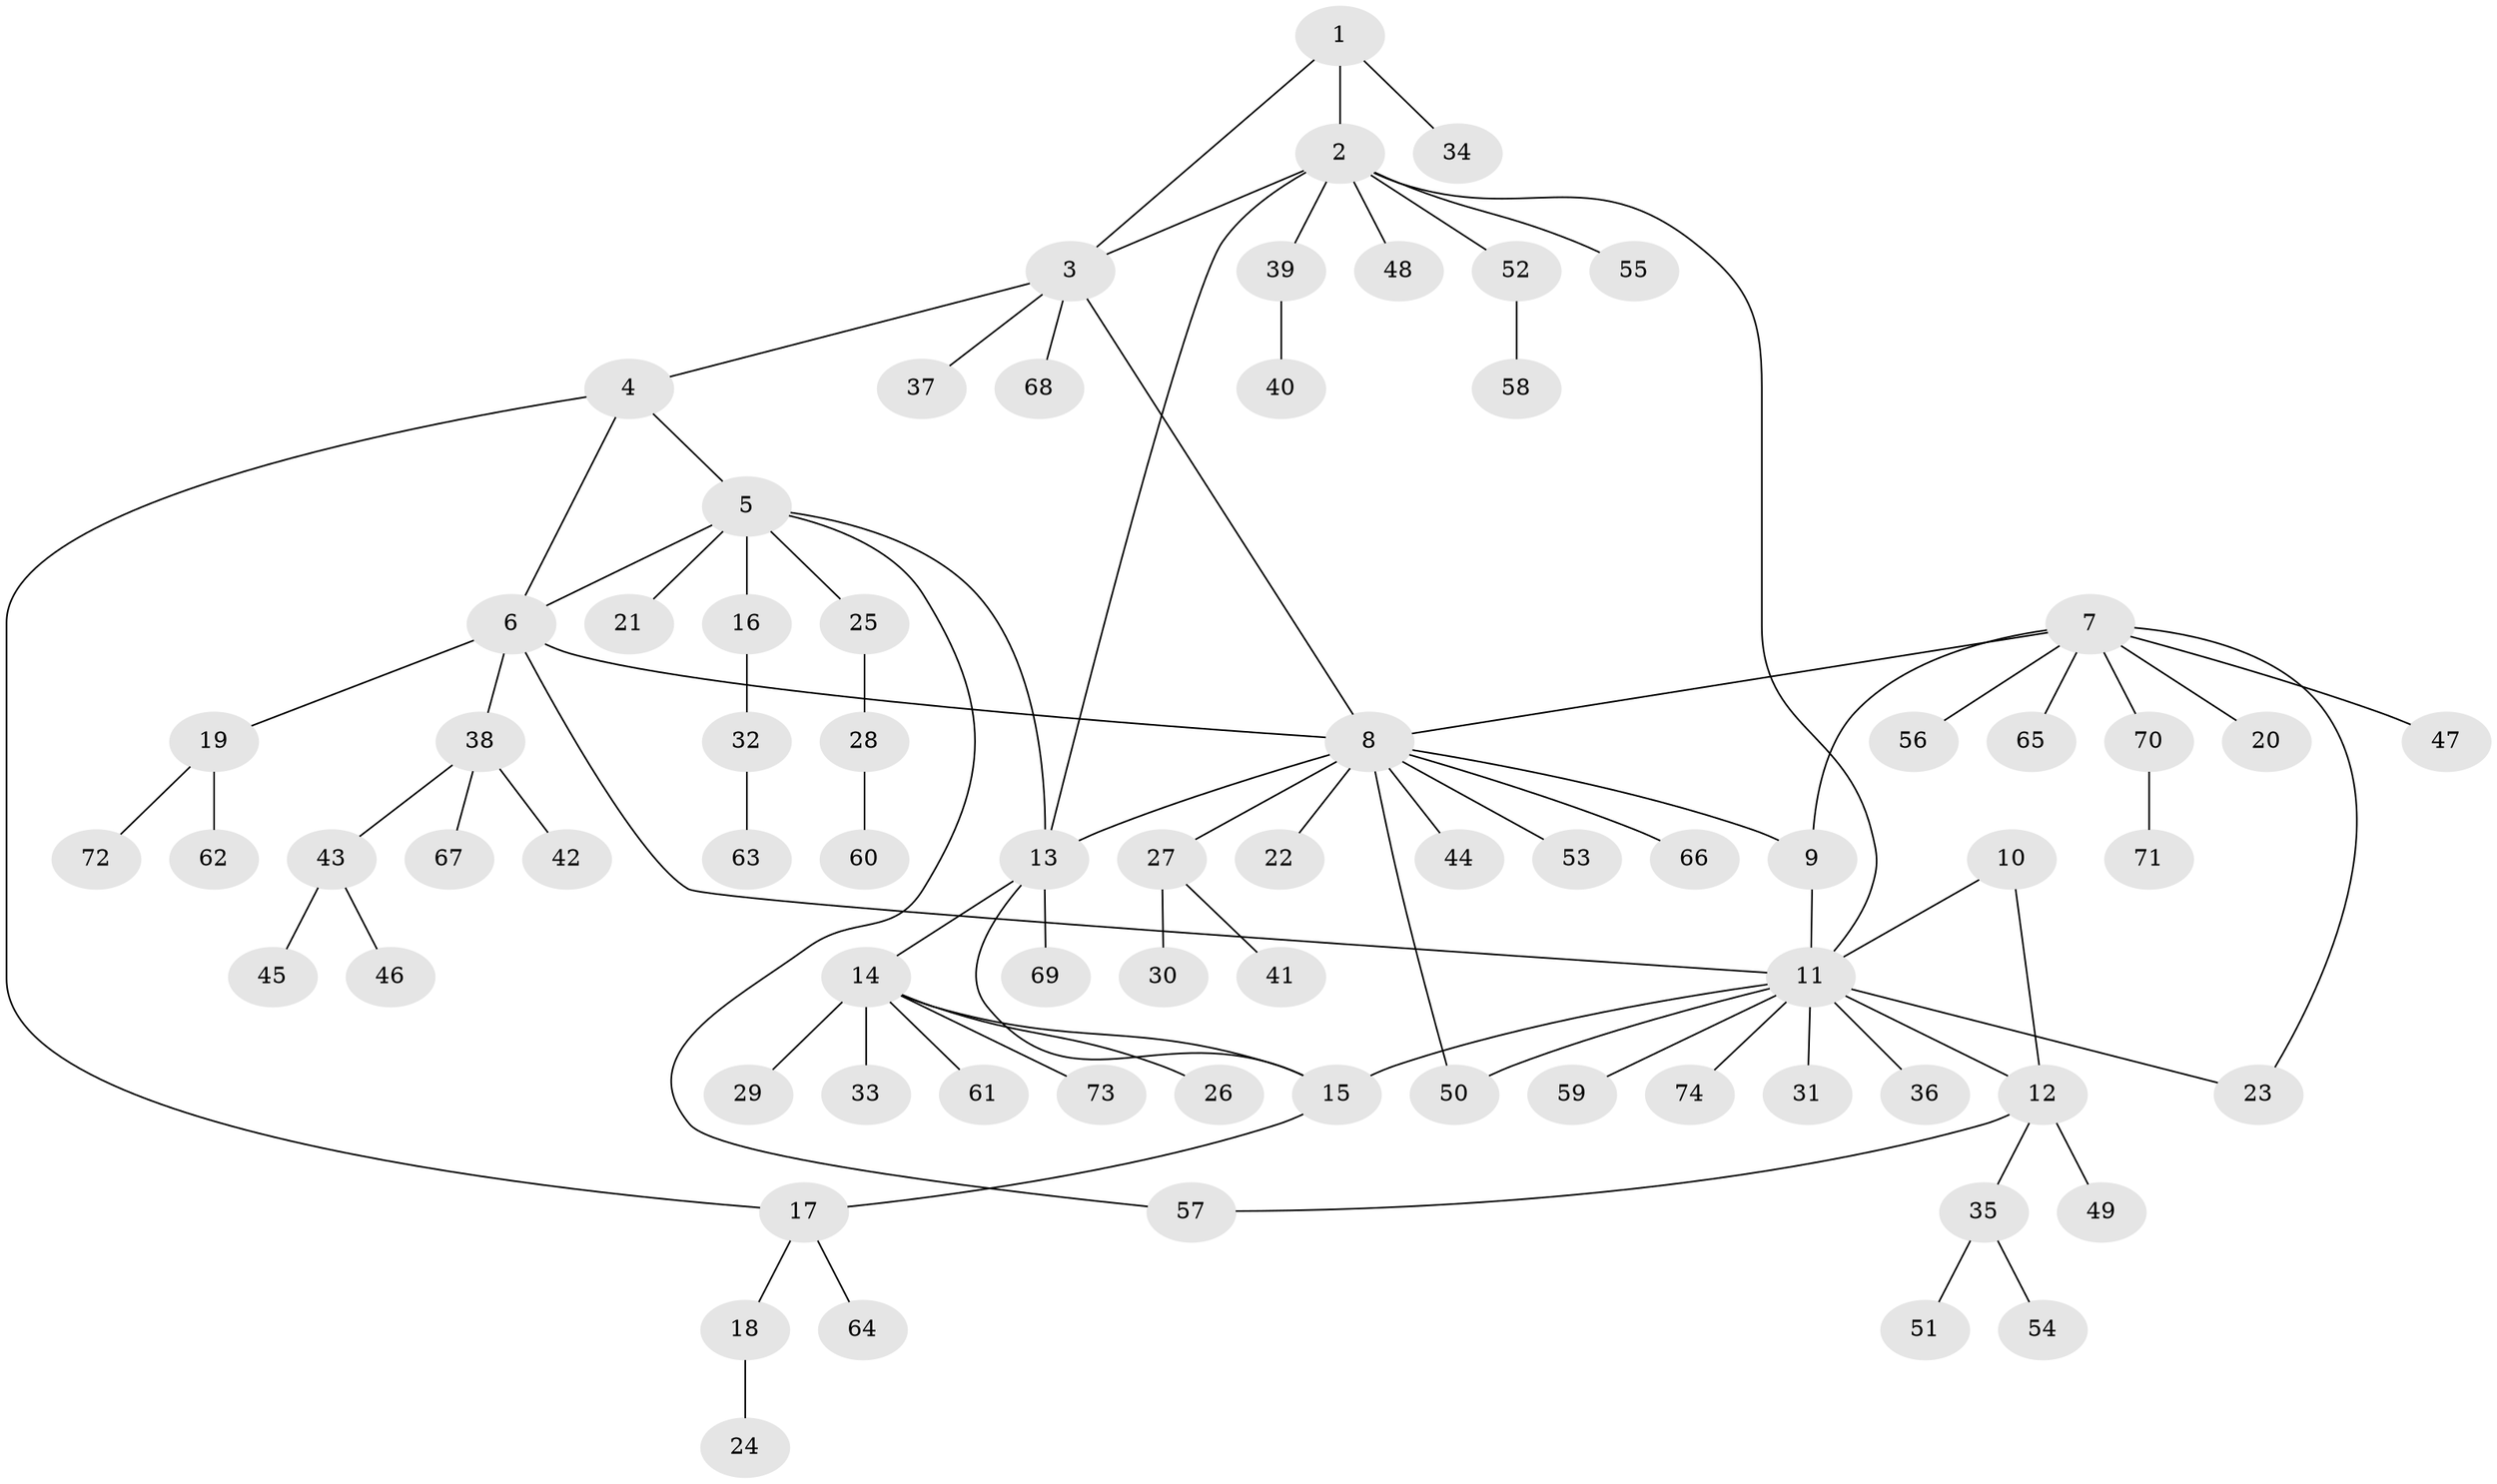 // coarse degree distribution, {6: 0.06818181818181818, 12: 0.022727272727272728, 9: 0.022727272727272728, 4: 0.022727272727272728, 10: 0.022727272727272728, 1: 0.7727272727272727, 7: 0.022727272727272728, 2: 0.045454545454545456}
// Generated by graph-tools (version 1.1) at 2025/59/03/04/25 21:59:10]
// undirected, 74 vertices, 88 edges
graph export_dot {
graph [start="1"]
  node [color=gray90,style=filled];
  1;
  2;
  3;
  4;
  5;
  6;
  7;
  8;
  9;
  10;
  11;
  12;
  13;
  14;
  15;
  16;
  17;
  18;
  19;
  20;
  21;
  22;
  23;
  24;
  25;
  26;
  27;
  28;
  29;
  30;
  31;
  32;
  33;
  34;
  35;
  36;
  37;
  38;
  39;
  40;
  41;
  42;
  43;
  44;
  45;
  46;
  47;
  48;
  49;
  50;
  51;
  52;
  53;
  54;
  55;
  56;
  57;
  58;
  59;
  60;
  61;
  62;
  63;
  64;
  65;
  66;
  67;
  68;
  69;
  70;
  71;
  72;
  73;
  74;
  1 -- 2;
  1 -- 3;
  1 -- 34;
  2 -- 3;
  2 -- 11;
  2 -- 13;
  2 -- 39;
  2 -- 48;
  2 -- 52;
  2 -- 55;
  3 -- 4;
  3 -- 8;
  3 -- 37;
  3 -- 68;
  4 -- 5;
  4 -- 6;
  4 -- 17;
  5 -- 6;
  5 -- 13;
  5 -- 16;
  5 -- 21;
  5 -- 25;
  5 -- 57;
  6 -- 8;
  6 -- 11;
  6 -- 19;
  6 -- 38;
  7 -- 8;
  7 -- 9;
  7 -- 20;
  7 -- 23;
  7 -- 47;
  7 -- 56;
  7 -- 65;
  7 -- 70;
  8 -- 9;
  8 -- 13;
  8 -- 22;
  8 -- 27;
  8 -- 44;
  8 -- 50;
  8 -- 53;
  8 -- 66;
  9 -- 11;
  10 -- 11;
  10 -- 12;
  11 -- 12;
  11 -- 15;
  11 -- 23;
  11 -- 31;
  11 -- 36;
  11 -- 50;
  11 -- 59;
  11 -- 74;
  12 -- 35;
  12 -- 49;
  12 -- 57;
  13 -- 14;
  13 -- 15;
  13 -- 69;
  14 -- 15;
  14 -- 26;
  14 -- 29;
  14 -- 33;
  14 -- 61;
  14 -- 73;
  15 -- 17;
  16 -- 32;
  17 -- 18;
  17 -- 64;
  18 -- 24;
  19 -- 62;
  19 -- 72;
  25 -- 28;
  27 -- 30;
  27 -- 41;
  28 -- 60;
  32 -- 63;
  35 -- 51;
  35 -- 54;
  38 -- 42;
  38 -- 43;
  38 -- 67;
  39 -- 40;
  43 -- 45;
  43 -- 46;
  52 -- 58;
  70 -- 71;
}
